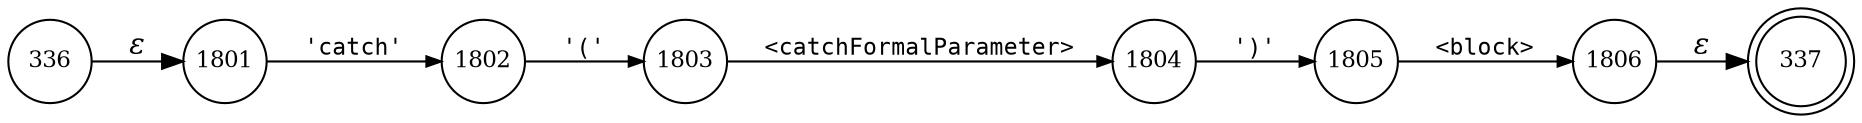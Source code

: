 digraph ATN {
rankdir=LR;
s337[fontsize=11, label="337", shape=doublecircle, fixedsize=true, width=.6];
s336[fontsize=11,label="336", shape=circle, fixedsize=true, width=.55, peripheries=1];
s1801[fontsize=11,label="1801", shape=circle, fixedsize=true, width=.55, peripheries=1];
s1802[fontsize=11,label="1802", shape=circle, fixedsize=true, width=.55, peripheries=1];
s1803[fontsize=11,label="1803", shape=circle, fixedsize=true, width=.55, peripheries=1];
s1804[fontsize=11,label="1804", shape=circle, fixedsize=true, width=.55, peripheries=1];
s1805[fontsize=11,label="1805", shape=circle, fixedsize=true, width=.55, peripheries=1];
s1806[fontsize=11,label="1806", shape=circle, fixedsize=true, width=.55, peripheries=1];
s336 -> s1801 [fontname="Times-Italic", label="&epsilon;"];
s1801 -> s1802 [fontsize=11, fontname="Courier", arrowsize=.7, label = "'catch'", arrowhead = normal];
s1802 -> s1803 [fontsize=11, fontname="Courier", arrowsize=.7, label = "'('", arrowhead = normal];
s1803 -> s1804 [fontsize=11, fontname="Courier", arrowsize=.7, label = "<catchFormalParameter>", arrowhead = normal];
s1804 -> s1805 [fontsize=11, fontname="Courier", arrowsize=.7, label = "')'", arrowhead = normal];
s1805 -> s1806 [fontsize=11, fontname="Courier", arrowsize=.7, label = "<block>", arrowhead = normal];
s1806 -> s337 [fontname="Times-Italic", label="&epsilon;"];
}